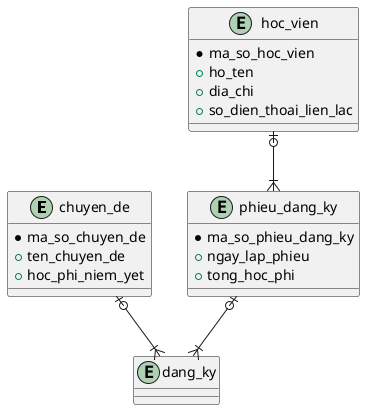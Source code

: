 @startuml

entity "chuyen_de" as chuyen_de {
    * ma_so_chuyen_de
    + ten_chuyen_de
    + hoc_phi_niem_yet
}

entity "hoc_vien" as hoc_vien {
    * ma_so_hoc_vien
    + ho_ten
    + dia_chi
    + so_dien_thoai_lien_lac
}

entity "phieu_dang_ky" as phieu_dang_ky {
    * ma_so_phieu_dang_ky
    + ngay_lap_phieu
    + tong_hoc_phi
}

entity "dang_ky" as dang_ky {
}

hoc_vien |o--|{ phieu_dang_ky

phieu_dang_ky |o--|{ dang_ky

chuyen_de |o--|{ dang_ky

@enduml